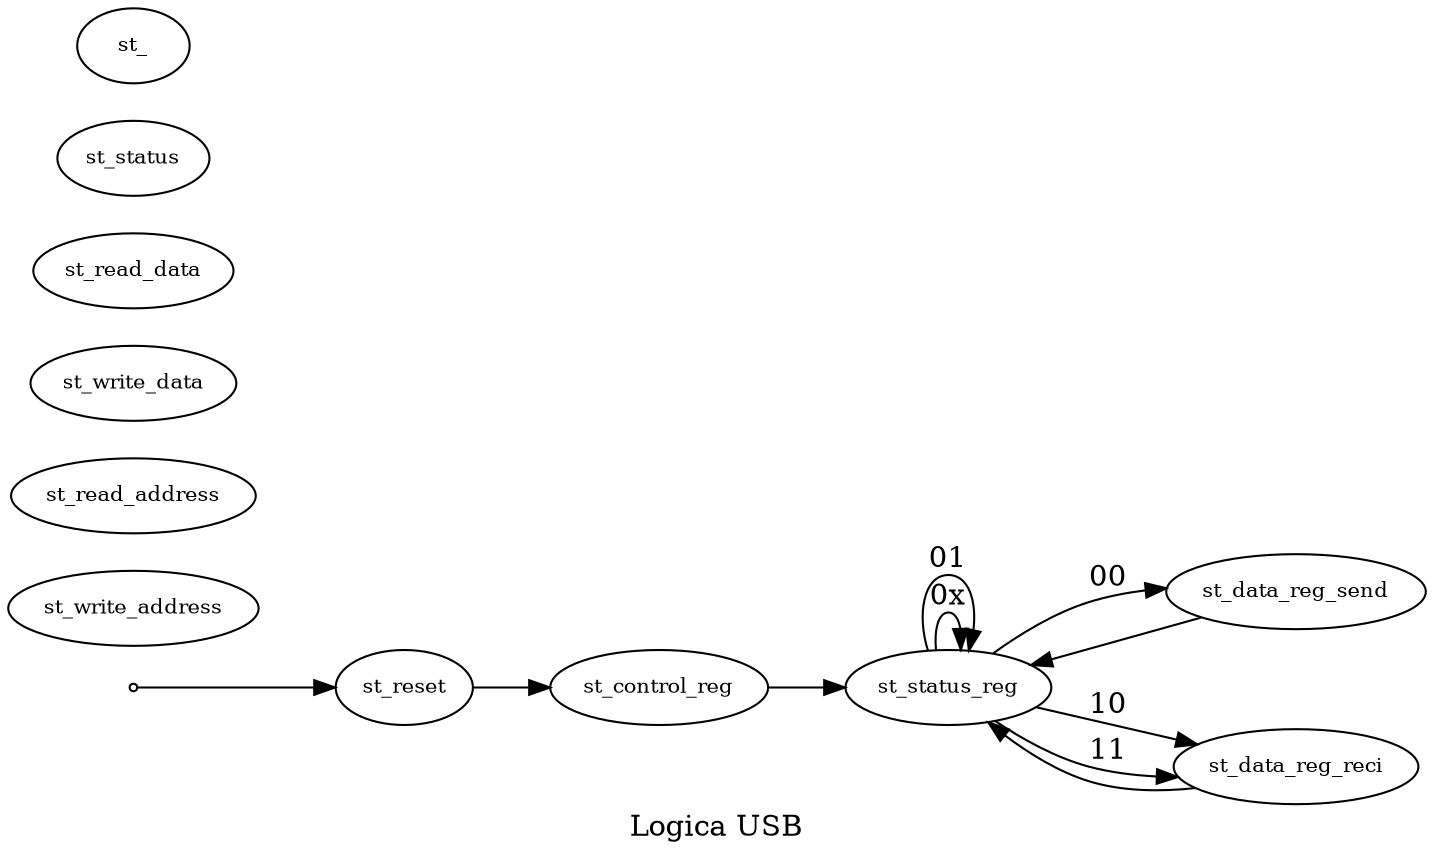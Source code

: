digraph usb { label="Logica USB"
graph [rankdir="LR"
dpi = 300];
node [style=filled fillcolor=white fontsize=10]; // Nos padroes
	

	begin                         [shape="point" label="Início"];
	st_reset               ;
	st_write_address       ; 
	st_read_address        ;
	st_write_data          ; 
	st_read_data           ; 
	st_status              ; 
	st_
	st_


	begin -> st_reset;
	st_reset -> st_control_reg -> st_status_reg;


	#st_status_reg -> st_status_reg    [label="00"];

	st_status_reg -> st_status_reg 	                   [label="0x"];
	st_status_reg -> st_data_reg_send                  [label="00"];
	st_status_reg -> st_status_reg                     [label="01"];
	st_status_reg -> st_data_reg_reci                  [label="10"];
	st_status_reg -> st_data_reg_reci                  [label="11"];


	{st_data_reg_send, st_data_reg_reci} -> st_status_reg;
}